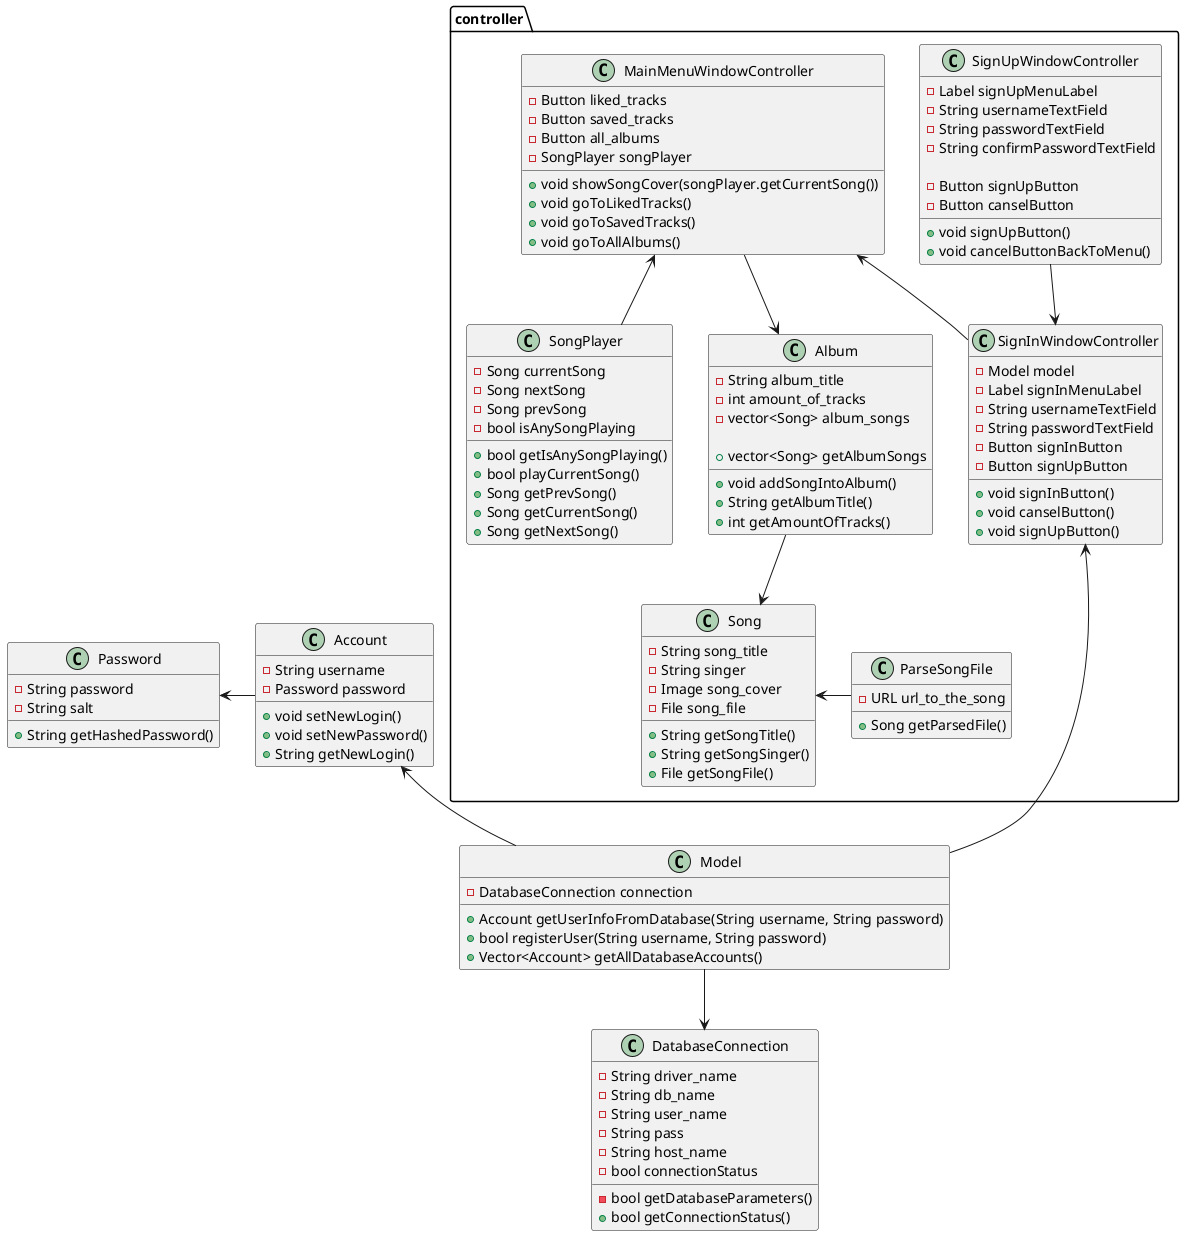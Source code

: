 @startuml


Model --> DatabaseConnection

Account <-- Model
Password <- Account
controller.SignInWindowController <--- Model
controller.SignUpWindowController --> controller.SignInWindowController
controller.MainMenuWindowController <-- controller.SignInWindowController
controller.MainMenuWindowController <-- controller.SongPlayer
controller.MainMenuWindowController --> controller.Album
controller.Album --> controller.Song
controller.Song <- controller.ParseSongFile



class Password {
- String password
- String salt

+ String getHashedPassword()
}

class Account {
- String username
- Password password

+ void setNewLogin()
+ void setNewPassword()
+ String getNewLogin()
}

class DatabaseConnection {
- String driver_name
- String db_name
- String user_name
- String pass
- String host_name
- bool connectionStatus

- bool getDatabaseParameters()
+ bool getConnectionStatus()
}

class Model {
- DatabaseConnection connection

+ Account getUserInfoFromDatabase(String username, String password)
+ bool registerUser(String username, String password)
+ Vector<Account> getAllDatabaseAccounts()
}

class controller.SignInWindowController {
- Model model
- Label signInMenuLabel
- String usernameTextField
- String passwordTextField
- Button signInButton
- Button signUpButton

+ void signInButton()
+ void canselButton()
+ void signUpButton()
}

class controller.SignUpWindowController {
- Label signUpMenuLabel
- String usernameTextField
- String passwordTextField
- String confirmPasswordTextField

- Button signUpButton
- Button canselButton

+ void signUpButton()
+ void cancelButtonBackToMenu()
}

class controller.MainMenuWindowController {
- Button liked_tracks
- Button saved_tracks
- Button all_albums
- SongPlayer songPlayer

+ void showSongCover(songPlayer.getCurrentSong())
+ void goToLikedTracks()
+ void goToSavedTracks()
+ void goToAllAlbums()
}

class controller.Album {
- String album_title
- int amount_of_tracks
- vector<Song> album_songs

+ void addSongIntoAlbum()
+ String getAlbumTitle()
+ int getAmountOfTracks()
+ vector<Song> getAlbumSongs
}

class controller.ParseSongFile {
- URL url_to_the_song

+ Song getParsedFile()
}

class controller.Song {
- String song_title
- String singer
- Image song_cover
- File song_file

+ String getSongTitle()
+ String getSongSinger()
+ File getSongFile()
}

class controller.SongPlayer {
- Song currentSong
- Song nextSong
- Song prevSong
- bool isAnySongPlaying

+ bool getIsAnySongPlaying()
+ bool playCurrentSong()
+ Song getPrevSong()
+ Song getCurrentSong()
+ Song getNextSong()
}

@enduml